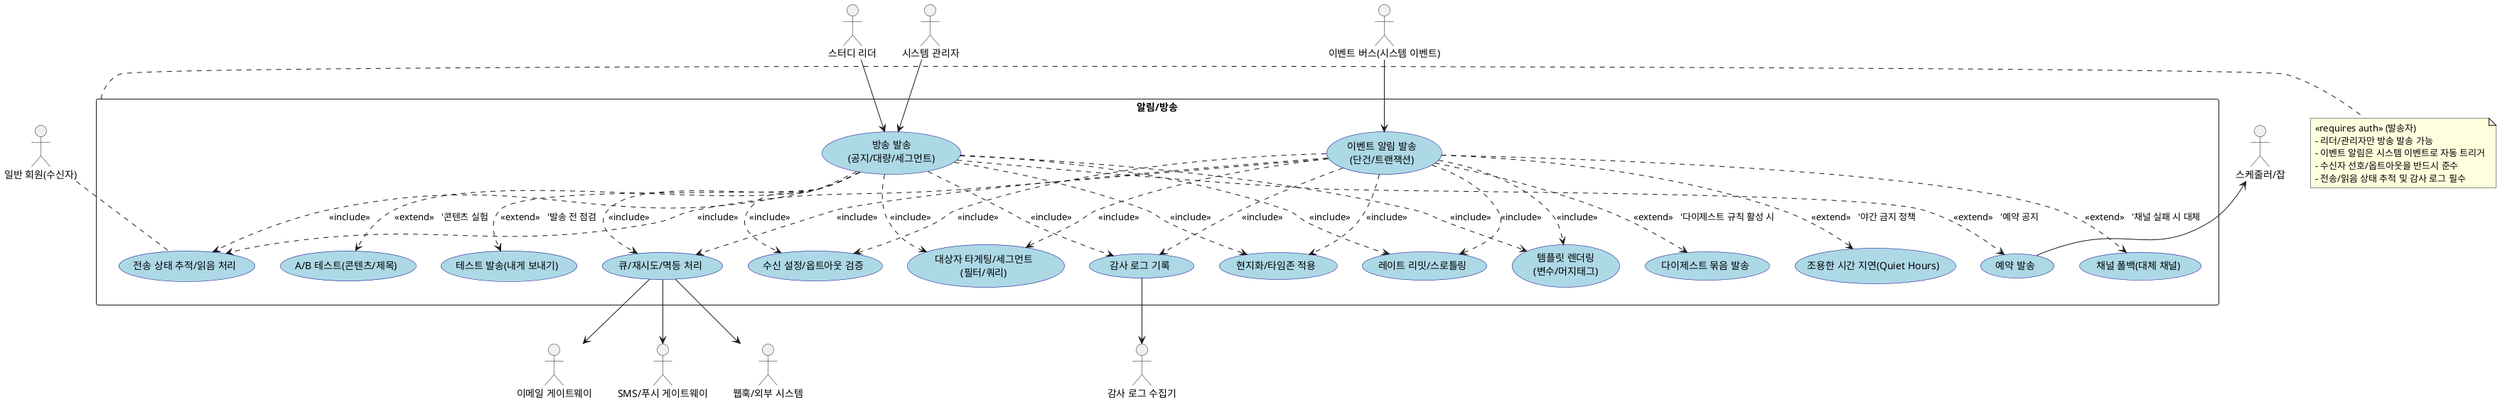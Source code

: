 @startuml
' 알림/방송 Use Case Diagram

skinparam packageStyle rectangle
skinparam usecase {
  BackgroundColor LightBlue
  BorderColor DarkBlue
}

' === Actors ===
actor "스터디 리더" as Leader
actor "시스템 관리자" as Admin
actor "일반 회원(수신자)" as Member
actor "이벤트 버스(시스템 이벤트)" as EventBus
actor "이메일 게이트웨이" as EmailGW
actor "SMS/푸시 게이트웨이" as PushGW
actor "웹훅/외부 시스템" as WebhookGW
actor "스케줄러/잡" as Scheduler
actor "감사 로그 수집기" as Audit

' === System Boundary ===
rectangle "알림/방송" as NotifyBroadcast {

  ' --- 메인 UC ---
  usecase "이벤트 알림 발송\n(단건/트랜잭션)" as UC_NotifyEvent
  usecase "방송 발송\n(공지/대량/세그먼트)" as UC_Broadcast

  ' --- 공통(항상 수행) ---
  usecase "대상자 타게팅/세그먼트\n(필터/쿼리)" as UC_Target
  usecase "수신 설정/옵트아웃 검증" as UC_Prefs
  usecase "템플릿 렌더링\n(변수/머지태그)" as UC_Template
  usecase "현지화/타임존 적용" as UC_Locale
  usecase "레이트 리밋/스로틀링" as UC_Rate
  usecase "큐/재시도/멱등 처리" as UC_Queue
  usecase "전송 상태 추적/읽음 처리" as UC_Track
  usecase "감사 로그 기록" as UC_Audit

  ' --- 조건부/선택(extend) ---
  usecase "예약 발송" as UC_Scheduled
  usecase "다이제스트 묶음 발송" as UC_Digest
  usecase "조용한 시간 지연(Quiet Hours)" as UC_Quiet
  usecase "채널 폴백(대체 채널)" as UC_Failover
  usecase "A/B 테스트(콘텐츠/제목)" as UC_ABTest
  usecase "테스트 발송(내게 보내기)" as UC_TestSend
}

' === 실행자/트리거 ===
Leader --> UC_Broadcast
Admin  --> UC_Broadcast
EventBus --> UC_NotifyEvent

' 수신자는 직접 실행자는 아니지만 수신/읽음의 대상
Member .. UC_Track

' === include: 공통 교차 관심사 ===
UC_NotifyEvent ..> UC_Target   : <<include>>
UC_NotifyEvent ..> UC_Prefs    : <<include>>
UC_NotifyEvent ..> UC_Template : <<include>>
UC_NotifyEvent ..> UC_Locale   : <<include>>
UC_NotifyEvent ..> UC_Rate     : <<include>>
UC_NotifyEvent ..> UC_Queue    : <<include>>
UC_NotifyEvent ..> UC_Track    : <<include>>
UC_NotifyEvent ..> UC_Audit    : <<include>>

UC_Broadcast ..> UC_Target     : <<include>>
UC_Broadcast ..> UC_Prefs      : <<include>>
UC_Broadcast ..> UC_Template   : <<include>>
UC_Broadcast ..> UC_Locale     : <<include>>
UC_Broadcast ..> UC_Rate       : <<include>>
UC_Broadcast ..> UC_Queue      : <<include>>
UC_Broadcast ..> UC_Track      : <<include>>
UC_Broadcast ..> UC_Audit      : <<include>>

' === extend: 조건부/선택 흐름 ===
UC_Broadcast ..> UC_Scheduled : <<extend>>   '예약 공지
UC_NotifyEvent ..> UC_Digest  : <<extend>>   '다이제스트 규칙 활성 시
UC_NotifyEvent ..> UC_Quiet   : <<extend>>   '야간 금지 정책
UC_Broadcast ..> UC_ABTest    : <<extend>>   '콘텐츠 실험
UC_NotifyEvent ..> UC_Failover: <<extend>>   '채널 실패 시 대체
UC_Broadcast ..> UC_TestSend  : <<extend>>   '발송 전 점검

' === 외부 시스템 연동 ===
UC_Queue --> EmailGW
UC_Queue --> PushGW
UC_Queue --> WebhookGW
Scheduler <-- UC_Scheduled
UC_Audit --> Audit

' === Notes ===
note right of NotifyBroadcast
«requires auth» (발송자)
- 리더/관리자만 방송 발송 가능
- 이벤트 알림은 시스템 이벤트로 자동 트리거
- 수신자 선호/옵트아웃을 반드시 준수
- 전송/읽음 상태 추적 및 감사 로그 필수
end note

@enduml
